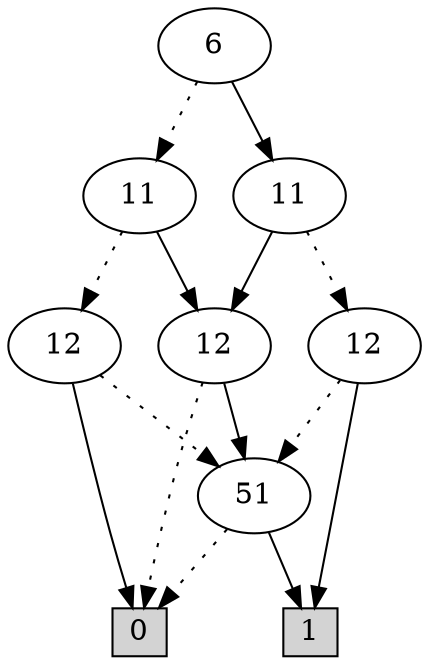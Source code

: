 digraph G {
0 [shape=box, label="0", style=filled, shape=box, height=0.3, width=0.3];
1 [shape=box, label="1", style=filled, shape=box, height=0.3, width=0.3];
84838 [label="6"];
84838 -> 84827 [style=dotted];
84838 -> 84837 [style=filled];
84827 [label="11"];
84827 -> 84825 [style=dotted];
84827 -> 84826 [style=filled];
84825 [label="12"];
84825 -> 104 [style=dotted];
84825 -> 0 [style=filled];
104 [label="51"];
104 -> 0 [style=dotted];
104 -> 1 [style=filled];
84826 [label="12"];
84826 -> 0 [style=dotted];
84826 -> 104 [style=filled];
84837 [label="11"];
84837 -> 84836 [style=dotted];
84837 -> 84826 [style=filled];
84836 [label="12"];
84836 -> 104 [style=dotted];
84836 -> 1 [style=filled];
}
